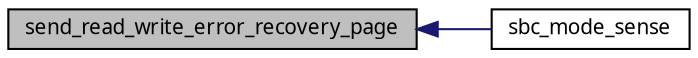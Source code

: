 digraph G
{
  edge [fontname="FreeSans.ttf",fontsize=10,labelfontname="FreeSans.ttf",labelfontsize=10];
  node [fontname="FreeSans.ttf",fontsize=10,shape=record];
  rankdir=LR;
  Node1 [label="send_read_write_error_recovery_page",height=0.2,width=0.4,color="black", fillcolor="grey75", style="filled" fontcolor="black"];
  Node1 -> Node2 [dir=back,color="midnightblue",fontsize=10,style="solid",fontname="FreeSans.ttf"];
  Node2 [label="sbc_mode_sense",height=0.2,width=0.4,color="black", fillcolor="white", style="filled",URL="$a00071.html#dcf55c92de623cd71072a3bf8ab3103c"];
}

